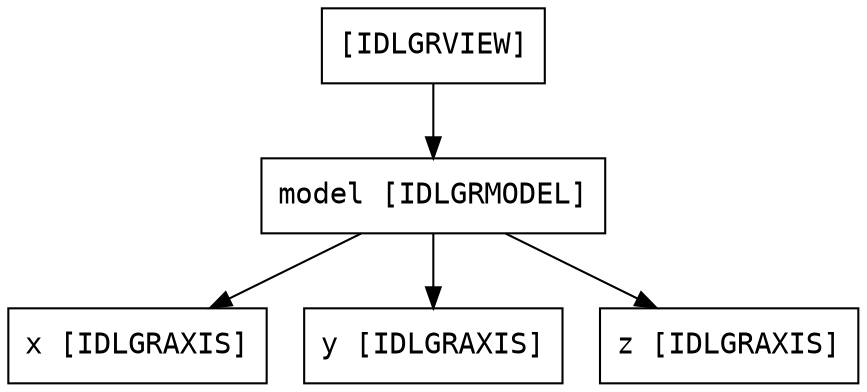 digraph hierarchy_of_object_graphics {
node [fontname=Courier]
2[shape=box, label="[IDLGRVIEW]"]
2 -> 4
4[shape=box, label="model [IDLGRMODEL]"]
4 -> 10
10[shape=box, label="x [IDLGRAXIS]"]
4 -> 24
24[shape=box, label="y [IDLGRAXIS]"]
4 -> 37
37[shape=box, label="z [IDLGRAXIS]"]
}
